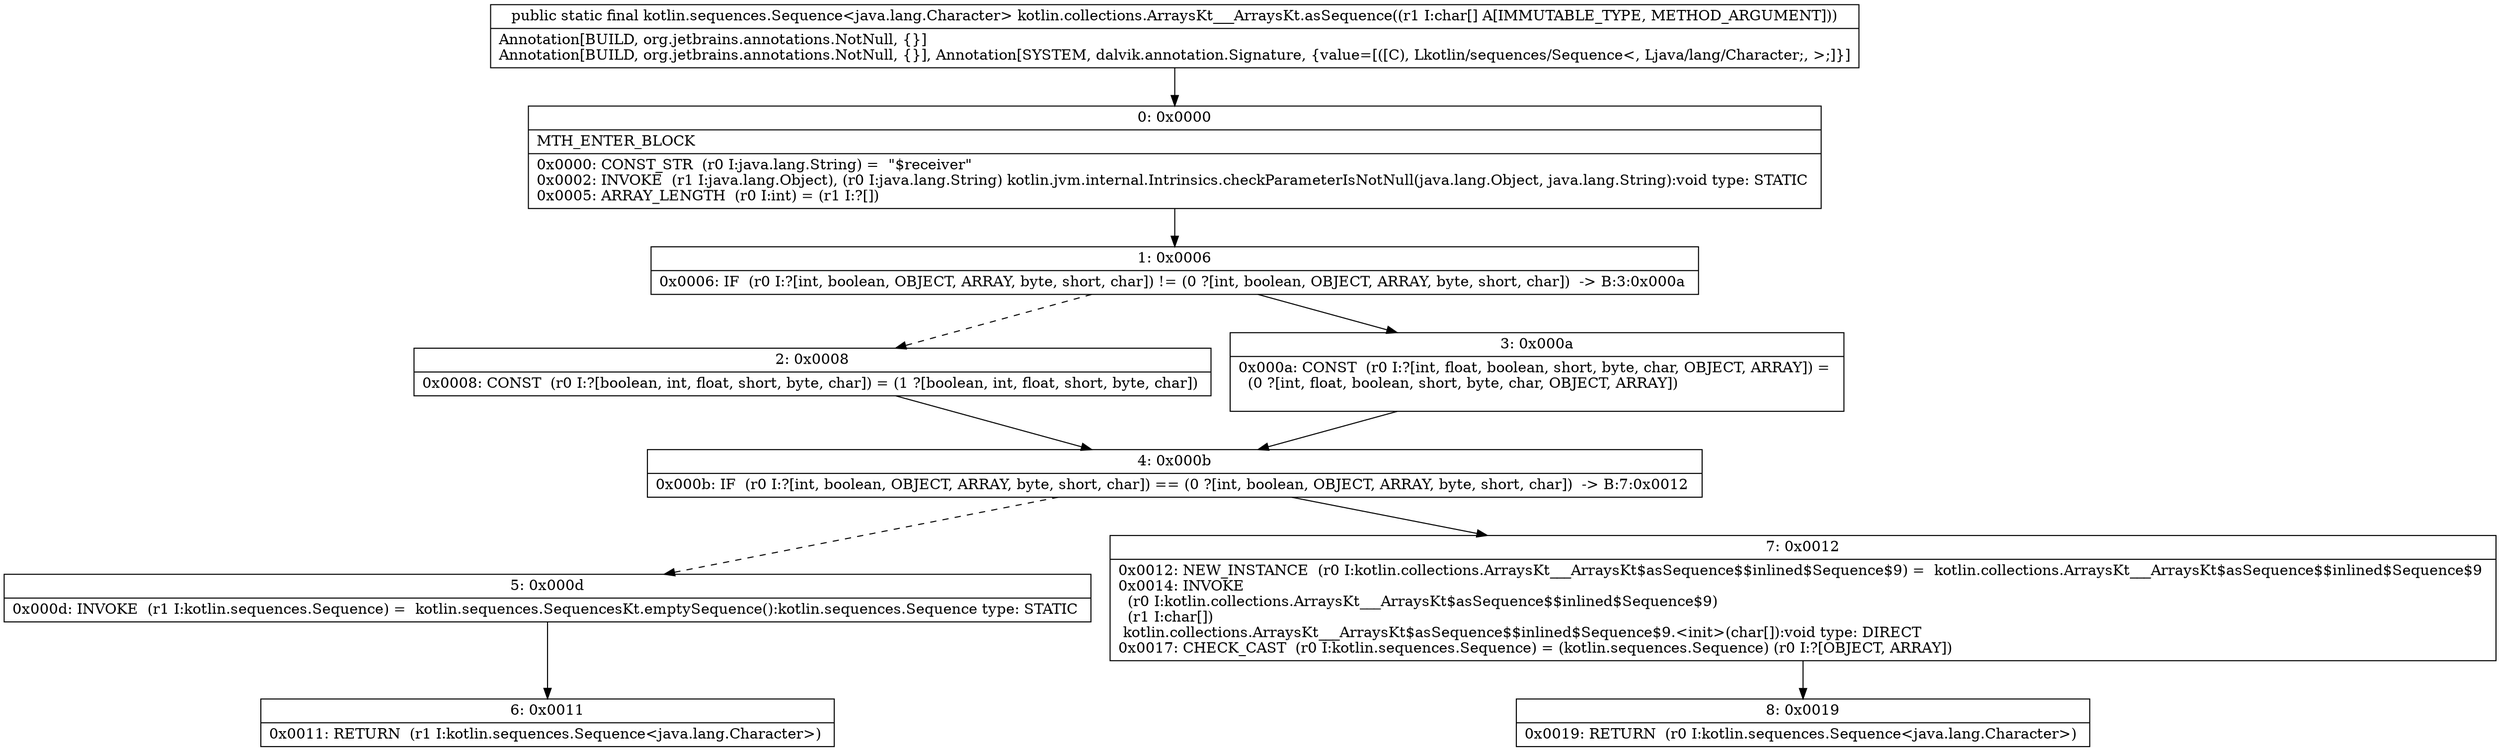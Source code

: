 digraph "CFG forkotlin.collections.ArraysKt___ArraysKt.asSequence([C)Lkotlin\/sequences\/Sequence;" {
Node_0 [shape=record,label="{0\:\ 0x0000|MTH_ENTER_BLOCK\l|0x0000: CONST_STR  (r0 I:java.lang.String) =  \"$receiver\" \l0x0002: INVOKE  (r1 I:java.lang.Object), (r0 I:java.lang.String) kotlin.jvm.internal.Intrinsics.checkParameterIsNotNull(java.lang.Object, java.lang.String):void type: STATIC \l0x0005: ARRAY_LENGTH  (r0 I:int) = (r1 I:?[]) \l}"];
Node_1 [shape=record,label="{1\:\ 0x0006|0x0006: IF  (r0 I:?[int, boolean, OBJECT, ARRAY, byte, short, char]) != (0 ?[int, boolean, OBJECT, ARRAY, byte, short, char])  \-\> B:3:0x000a \l}"];
Node_2 [shape=record,label="{2\:\ 0x0008|0x0008: CONST  (r0 I:?[boolean, int, float, short, byte, char]) = (1 ?[boolean, int, float, short, byte, char]) \l}"];
Node_3 [shape=record,label="{3\:\ 0x000a|0x000a: CONST  (r0 I:?[int, float, boolean, short, byte, char, OBJECT, ARRAY]) = \l  (0 ?[int, float, boolean, short, byte, char, OBJECT, ARRAY])\l \l}"];
Node_4 [shape=record,label="{4\:\ 0x000b|0x000b: IF  (r0 I:?[int, boolean, OBJECT, ARRAY, byte, short, char]) == (0 ?[int, boolean, OBJECT, ARRAY, byte, short, char])  \-\> B:7:0x0012 \l}"];
Node_5 [shape=record,label="{5\:\ 0x000d|0x000d: INVOKE  (r1 I:kotlin.sequences.Sequence) =  kotlin.sequences.SequencesKt.emptySequence():kotlin.sequences.Sequence type: STATIC \l}"];
Node_6 [shape=record,label="{6\:\ 0x0011|0x0011: RETURN  (r1 I:kotlin.sequences.Sequence\<java.lang.Character\>) \l}"];
Node_7 [shape=record,label="{7\:\ 0x0012|0x0012: NEW_INSTANCE  (r0 I:kotlin.collections.ArraysKt___ArraysKt$asSequence$$inlined$Sequence$9) =  kotlin.collections.ArraysKt___ArraysKt$asSequence$$inlined$Sequence$9 \l0x0014: INVOKE  \l  (r0 I:kotlin.collections.ArraysKt___ArraysKt$asSequence$$inlined$Sequence$9)\l  (r1 I:char[])\l kotlin.collections.ArraysKt___ArraysKt$asSequence$$inlined$Sequence$9.\<init\>(char[]):void type: DIRECT \l0x0017: CHECK_CAST  (r0 I:kotlin.sequences.Sequence) = (kotlin.sequences.Sequence) (r0 I:?[OBJECT, ARRAY]) \l}"];
Node_8 [shape=record,label="{8\:\ 0x0019|0x0019: RETURN  (r0 I:kotlin.sequences.Sequence\<java.lang.Character\>) \l}"];
MethodNode[shape=record,label="{public static final kotlin.sequences.Sequence\<java.lang.Character\> kotlin.collections.ArraysKt___ArraysKt.asSequence((r1 I:char[] A[IMMUTABLE_TYPE, METHOD_ARGUMENT]))  | Annotation[BUILD, org.jetbrains.annotations.NotNull, \{\}]\lAnnotation[BUILD, org.jetbrains.annotations.NotNull, \{\}], Annotation[SYSTEM, dalvik.annotation.Signature, \{value=[([C), Lkotlin\/sequences\/Sequence\<, Ljava\/lang\/Character;, \>;]\}]\l}"];
MethodNode -> Node_0;
Node_0 -> Node_1;
Node_1 -> Node_2[style=dashed];
Node_1 -> Node_3;
Node_2 -> Node_4;
Node_3 -> Node_4;
Node_4 -> Node_5[style=dashed];
Node_4 -> Node_7;
Node_5 -> Node_6;
Node_7 -> Node_8;
}

